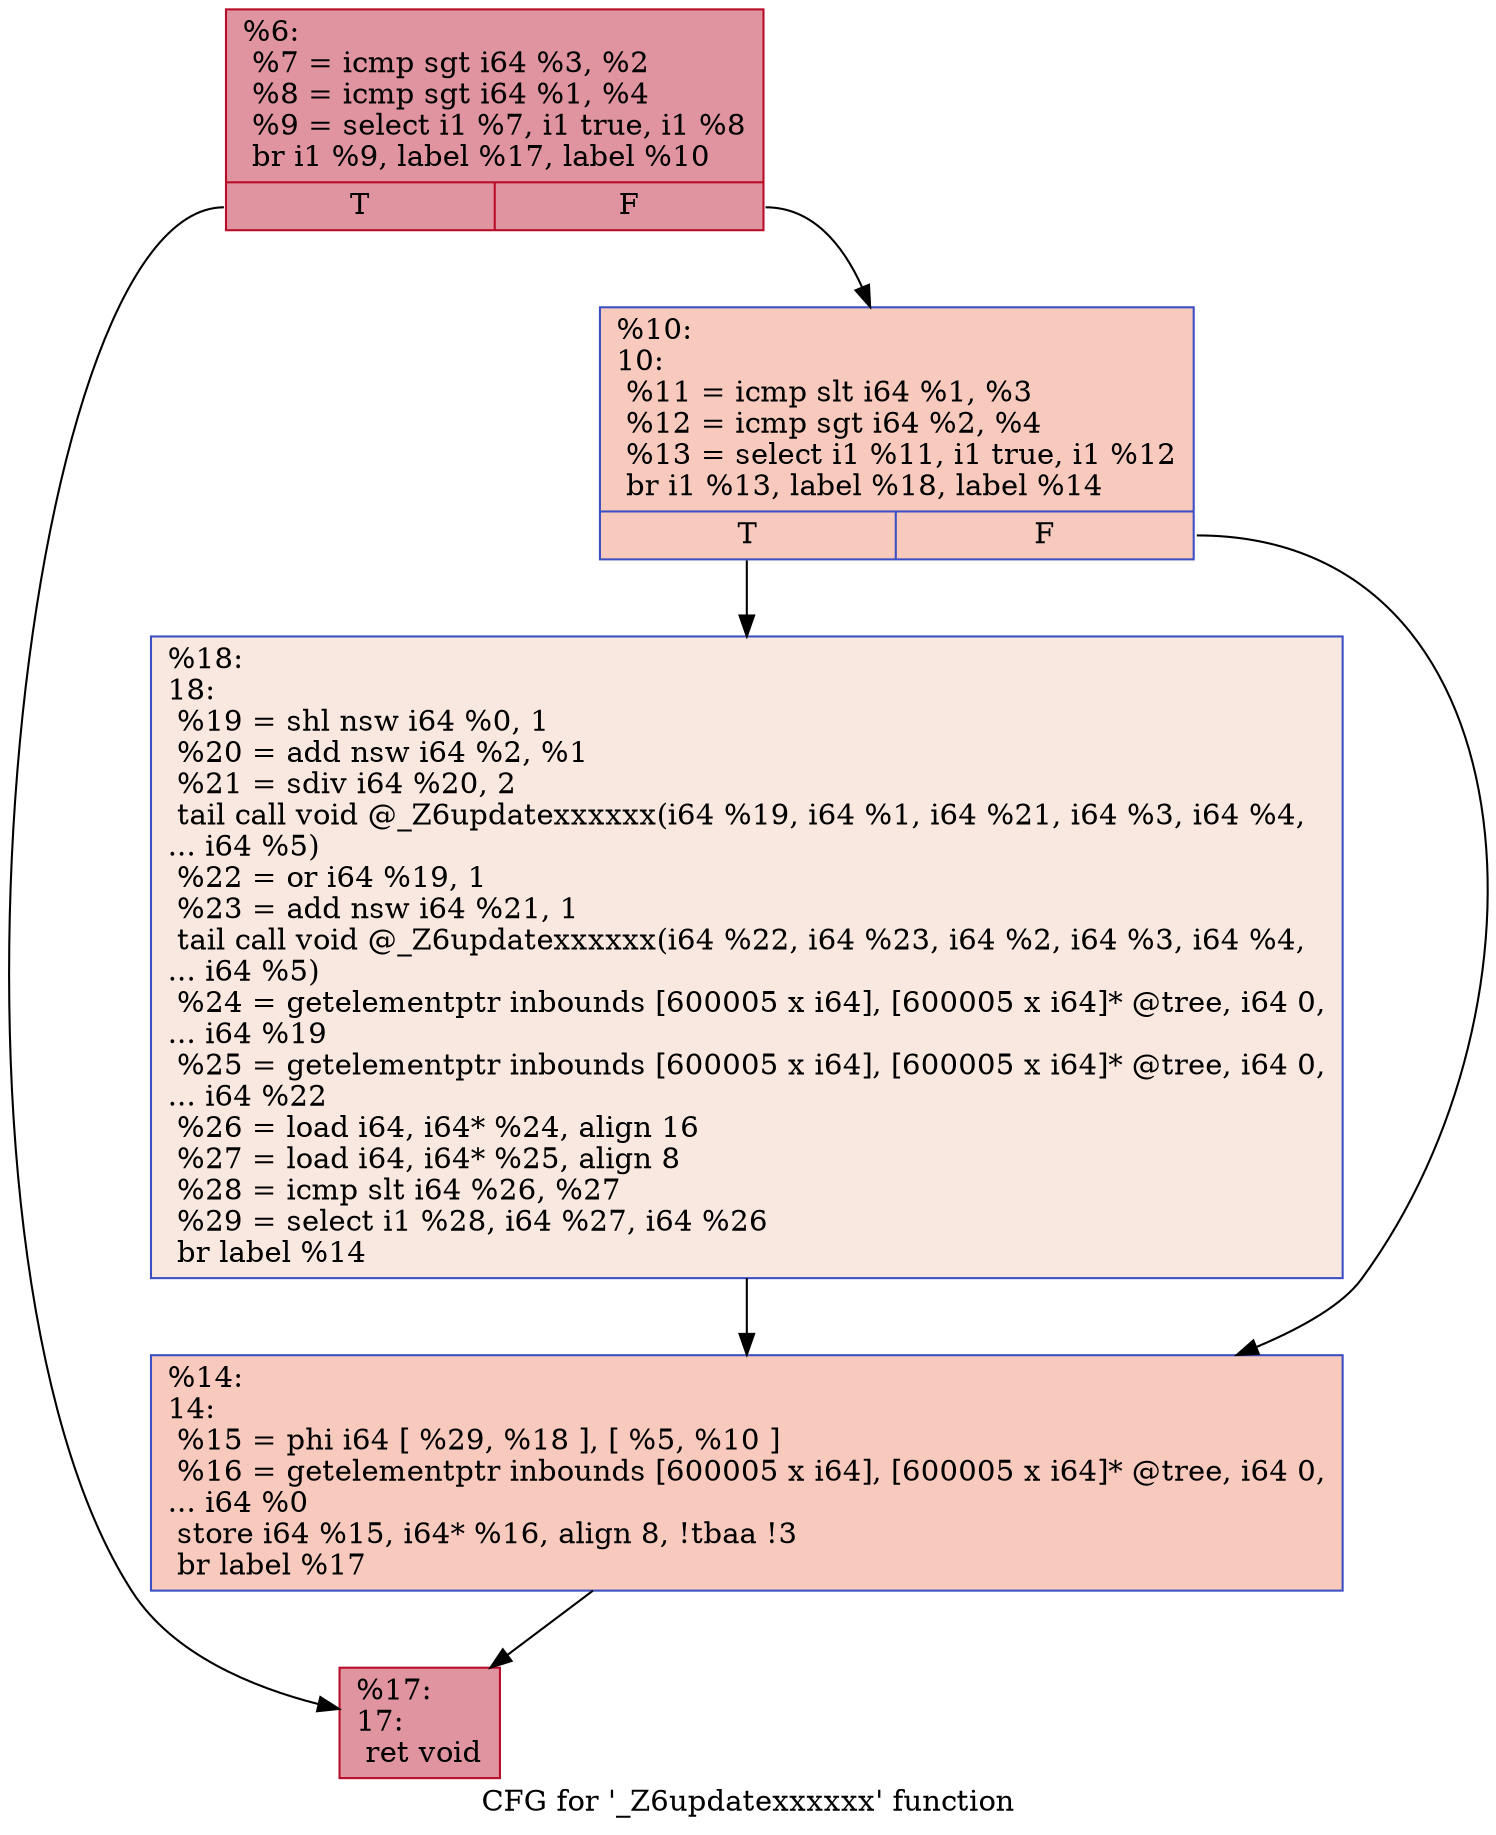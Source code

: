 digraph "CFG for '_Z6updatexxxxxx' function" {
	label="CFG for '_Z6updatexxxxxx' function";

	Node0x55cbb4ebf150 [shape=record,color="#b70d28ff", style=filled, fillcolor="#b70d2870",label="{%6:\l  %7 = icmp sgt i64 %3, %2\l  %8 = icmp sgt i64 %1, %4\l  %9 = select i1 %7, i1 true, i1 %8\l  br i1 %9, label %17, label %10\l|{<s0>T|<s1>F}}"];
	Node0x55cbb4ebf150:s0 -> Node0x55cbb4ebeec0;
	Node0x55cbb4ebf150:s1 -> Node0x55cbb4ebf440;
	Node0x55cbb4ebf440 [shape=record,color="#3d50c3ff", style=filled, fillcolor="#ef886b70",label="{%10:\l10:                                               \l  %11 = icmp slt i64 %1, %3\l  %12 = icmp sgt i64 %2, %4\l  %13 = select i1 %11, i1 true, i1 %12\l  br i1 %13, label %18, label %14\l|{<s0>T|<s1>F}}"];
	Node0x55cbb4ebf440:s0 -> Node0x55cbb4ebf750;
	Node0x55cbb4ebf440:s1 -> Node0x55cbb4ebf7a0;
	Node0x55cbb4ebf7a0 [shape=record,color="#3d50c3ff", style=filled, fillcolor="#ef886b70",label="{%14:\l14:                                               \l  %15 = phi i64 [ %29, %18 ], [ %5, %10 ]\l  %16 = getelementptr inbounds [600005 x i64], [600005 x i64]* @tree, i64 0,\l... i64 %0\l  store i64 %15, i64* %16, align 8, !tbaa !3\l  br label %17\l}"];
	Node0x55cbb4ebf7a0 -> Node0x55cbb4ebeec0;
	Node0x55cbb4ebeec0 [shape=record,color="#b70d28ff", style=filled, fillcolor="#b70d2870",label="{%17:\l17:                                               \l  ret void\l}"];
	Node0x55cbb4ebf750 [shape=record,color="#3d50c3ff", style=filled, fillcolor="#f1ccb870",label="{%18:\l18:                                               \l  %19 = shl nsw i64 %0, 1\l  %20 = add nsw i64 %2, %1\l  %21 = sdiv i64 %20, 2\l  tail call void @_Z6updatexxxxxx(i64 %19, i64 %1, i64 %21, i64 %3, i64 %4,\l... i64 %5)\l  %22 = or i64 %19, 1\l  %23 = add nsw i64 %21, 1\l  tail call void @_Z6updatexxxxxx(i64 %22, i64 %23, i64 %2, i64 %3, i64 %4,\l... i64 %5)\l  %24 = getelementptr inbounds [600005 x i64], [600005 x i64]* @tree, i64 0,\l... i64 %19\l  %25 = getelementptr inbounds [600005 x i64], [600005 x i64]* @tree, i64 0,\l... i64 %22\l  %26 = load i64, i64* %24, align 16\l  %27 = load i64, i64* %25, align 8\l  %28 = icmp slt i64 %26, %27\l  %29 = select i1 %28, i64 %27, i64 %26\l  br label %14\l}"];
	Node0x55cbb4ebf750 -> Node0x55cbb4ebf7a0;
}

